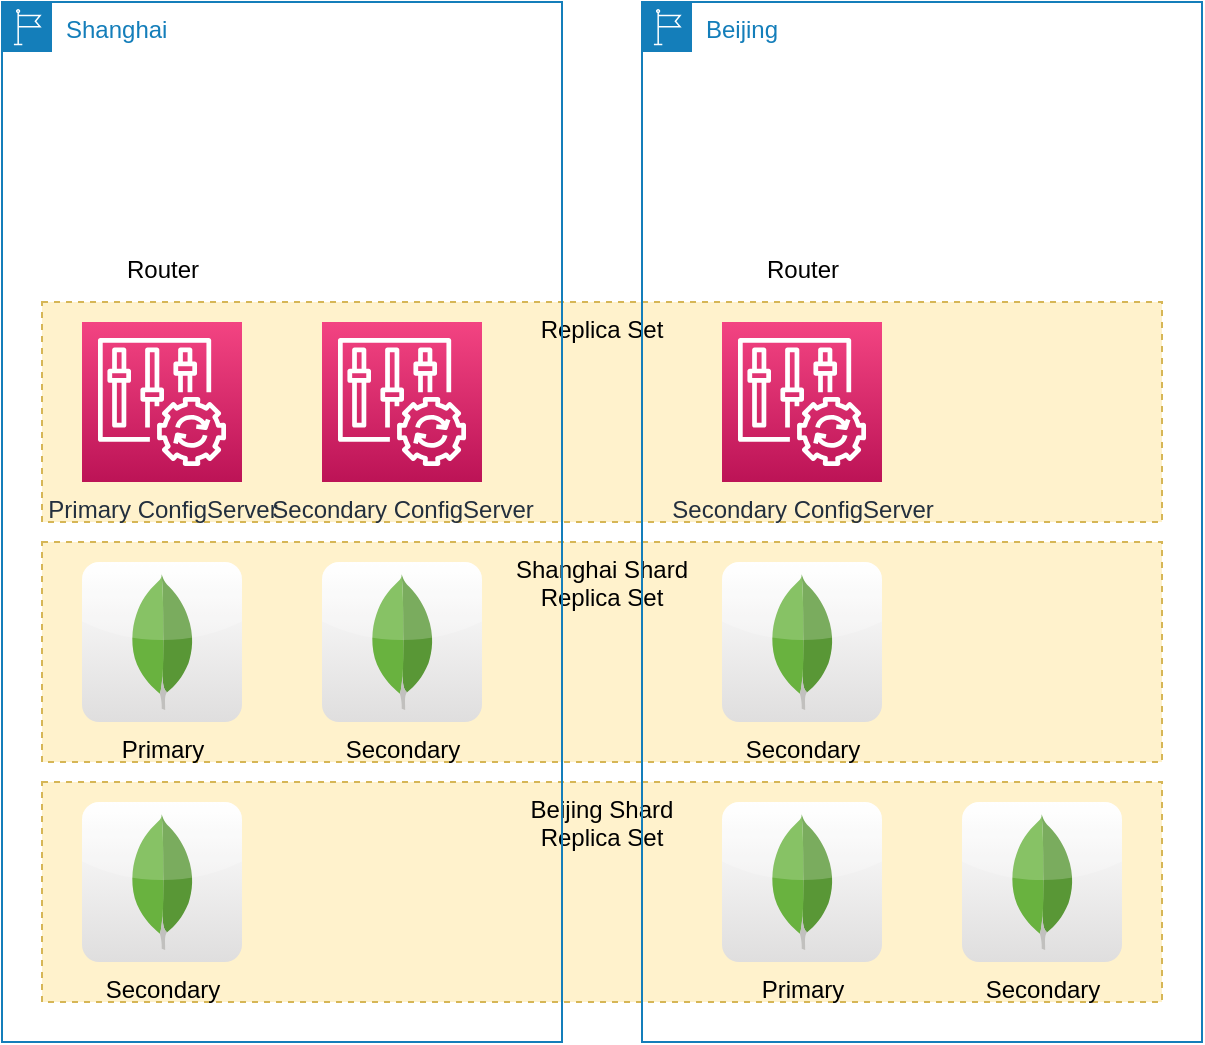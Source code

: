 <mxfile version="13.5.3"><diagram id="75CX4MXrDZhfI0W5nOfu" name="Page-1"><mxGraphModel dx="1422" dy="727" grid="1" gridSize="10" guides="1" tooltips="1" connect="1" arrows="1" fold="1" page="1" pageScale="1" pageWidth="850" pageHeight="1100" math="0" shadow="0"><root><mxCell id="0"/><mxCell id="1" parent="0"/><mxCell id="FvrtZ2QjsGofYE8c0Dd3-52" value="Replica Set" style="fillColor=#fff2cc;strokeColor=#d6b656;dashed=1;verticalAlign=top;fontStyle=0;" vertex="1" parent="1"><mxGeometry x="140" y="310" width="560" height="110" as="geometry"/></mxCell><mxCell id="FvrtZ2QjsGofYE8c0Dd3-50" value="Beijing Shard &#10;Replica Set" style="fillColor=#fff2cc;strokeColor=#d6b656;dashed=1;verticalAlign=top;fontStyle=0;" vertex="1" parent="1"><mxGeometry x="140" y="550" width="560" height="110" as="geometry"/></mxCell><mxCell id="FvrtZ2QjsGofYE8c0Dd3-49" value="Shanghai Shard &#10;Replica Set" style="fillColor=#fff2cc;strokeColor=#d6b656;dashed=1;verticalAlign=top;fontStyle=0;" vertex="1" parent="1"><mxGeometry x="140" y="430" width="560" height="110" as="geometry"/></mxCell><mxCell id="FvrtZ2QjsGofYE8c0Dd3-37" value="Shanghai" style="points=[[0,0],[0.25,0],[0.5,0],[0.75,0],[1,0],[1,0.25],[1,0.5],[1,0.75],[1,1],[0.75,1],[0.5,1],[0.25,1],[0,1],[0,0.75],[0,0.5],[0,0.25]];outlineConnect=0;gradientColor=none;html=1;whiteSpace=wrap;fontSize=12;fontStyle=0;shape=mxgraph.aws4.group;grIcon=mxgraph.aws4.group_region;strokeColor=#147EBA;fillColor=none;verticalAlign=top;align=left;spacingLeft=30;fontColor=#147EBA;dashed=0;" vertex="1" parent="1"><mxGeometry x="120" y="160" width="280" height="520" as="geometry"/></mxCell><mxCell id="FvrtZ2QjsGofYE8c0Dd3-36" value="Secondary" style="dashed=0;outlineConnect=0;html=1;align=center;labelPosition=center;verticalLabelPosition=bottom;verticalAlign=top;shape=mxgraph.webicons.mongodb;gradientColor=#DFDEDE" vertex="1" parent="1"><mxGeometry x="280" y="440" width="80" height="80" as="geometry"/></mxCell><mxCell id="FvrtZ2QjsGofYE8c0Dd3-38" value="Primary" style="dashed=0;outlineConnect=0;html=1;align=center;labelPosition=center;verticalLabelPosition=bottom;verticalAlign=top;shape=mxgraph.webicons.mongodb;gradientColor=#DFDEDE" vertex="1" parent="1"><mxGeometry x="160" y="440" width="80" height="80" as="geometry"/></mxCell><mxCell id="FvrtZ2QjsGofYE8c0Dd3-39" value="Router" style="shape=image;html=1;verticalAlign=top;verticalLabelPosition=bottom;labelBackgroundColor=#ffffff;imageAspect=0;aspect=fixed;image=https://cdn2.iconfinder.com/data/icons/camping-nature/24/camping-nature-16-128.png" vertex="1" parent="1"><mxGeometry x="160" y="200" width="80" height="80" as="geometry"/></mxCell><mxCell id="FvrtZ2QjsGofYE8c0Dd3-40" value="Primary ConfigServer" style="outlineConnect=0;fontColor=#232F3E;gradientColor=#F34482;gradientDirection=north;fillColor=#BC1356;strokeColor=#ffffff;dashed=0;verticalLabelPosition=bottom;verticalAlign=top;align=center;html=1;fontSize=12;fontStyle=0;aspect=fixed;shape=mxgraph.aws4.resourceIcon;resIcon=mxgraph.aws4.config;" vertex="1" parent="1"><mxGeometry x="160" y="320" width="80" height="80" as="geometry"/></mxCell><mxCell id="FvrtZ2QjsGofYE8c0Dd3-41" value="Secondary" style="dashed=0;outlineConnect=0;html=1;align=center;labelPosition=center;verticalLabelPosition=bottom;verticalAlign=top;shape=mxgraph.webicons.mongodb;gradientColor=#DFDEDE" vertex="1" parent="1"><mxGeometry x="160" y="560" width="80" height="80" as="geometry"/></mxCell><mxCell id="FvrtZ2QjsGofYE8c0Dd3-43" value="Beijing" style="points=[[0,0],[0.25,0],[0.5,0],[0.75,0],[1,0],[1,0.25],[1,0.5],[1,0.75],[1,1],[0.75,1],[0.5,1],[0.25,1],[0,1],[0,0.75],[0,0.5],[0,0.25]];outlineConnect=0;gradientColor=none;html=1;whiteSpace=wrap;fontSize=12;fontStyle=0;shape=mxgraph.aws4.group;grIcon=mxgraph.aws4.group_region;strokeColor=#147EBA;fillColor=none;verticalAlign=top;align=left;spacingLeft=30;fontColor=#147EBA;dashed=0;" vertex="1" parent="1"><mxGeometry x="440" y="160" width="280" height="520" as="geometry"/></mxCell><mxCell id="FvrtZ2QjsGofYE8c0Dd3-44" value="Secondary" style="dashed=0;outlineConnect=0;html=1;align=center;labelPosition=center;verticalLabelPosition=bottom;verticalAlign=top;shape=mxgraph.webicons.mongodb;gradientColor=#DFDEDE" vertex="1" parent="1"><mxGeometry x="480" y="440" width="80" height="80" as="geometry"/></mxCell><mxCell id="FvrtZ2QjsGofYE8c0Dd3-45" value="Primary" style="dashed=0;outlineConnect=0;html=1;align=center;labelPosition=center;verticalLabelPosition=bottom;verticalAlign=top;shape=mxgraph.webicons.mongodb;gradientColor=#DFDEDE" vertex="1" parent="1"><mxGeometry x="480" y="560" width="80" height="80" as="geometry"/></mxCell><mxCell id="FvrtZ2QjsGofYE8c0Dd3-46" value="Router" style="shape=image;html=1;verticalAlign=top;verticalLabelPosition=bottom;labelBackgroundColor=#ffffff;imageAspect=0;aspect=fixed;image=https://cdn2.iconfinder.com/data/icons/camping-nature/24/camping-nature-16-128.png" vertex="1" parent="1"><mxGeometry x="480" y="200" width="80" height="80" as="geometry"/></mxCell><mxCell id="FvrtZ2QjsGofYE8c0Dd3-47" value="Secondary ConfigServer" style="outlineConnect=0;fontColor=#232F3E;gradientColor=#F34482;gradientDirection=north;fillColor=#BC1356;strokeColor=#ffffff;dashed=0;verticalLabelPosition=bottom;verticalAlign=top;align=center;html=1;fontSize=12;fontStyle=0;aspect=fixed;shape=mxgraph.aws4.resourceIcon;resIcon=mxgraph.aws4.config;" vertex="1" parent="1"><mxGeometry x="480" y="320" width="80" height="80" as="geometry"/></mxCell><mxCell id="FvrtZ2QjsGofYE8c0Dd3-48" value="Secondary" style="dashed=0;outlineConnect=0;html=1;align=center;labelPosition=center;verticalLabelPosition=bottom;verticalAlign=top;shape=mxgraph.webicons.mongodb;gradientColor=#DFDEDE" vertex="1" parent="1"><mxGeometry x="600" y="560" width="80" height="80" as="geometry"/></mxCell><mxCell id="FvrtZ2QjsGofYE8c0Dd3-53" value="Secondary ConfigServer" style="outlineConnect=0;fontColor=#232F3E;gradientColor=#F34482;gradientDirection=north;fillColor=#BC1356;strokeColor=#ffffff;dashed=0;verticalLabelPosition=bottom;verticalAlign=top;align=center;html=1;fontSize=12;fontStyle=0;aspect=fixed;shape=mxgraph.aws4.resourceIcon;resIcon=mxgraph.aws4.config;" vertex="1" parent="1"><mxGeometry x="280" y="320" width="80" height="80" as="geometry"/></mxCell></root></mxGraphModel></diagram></mxfile>